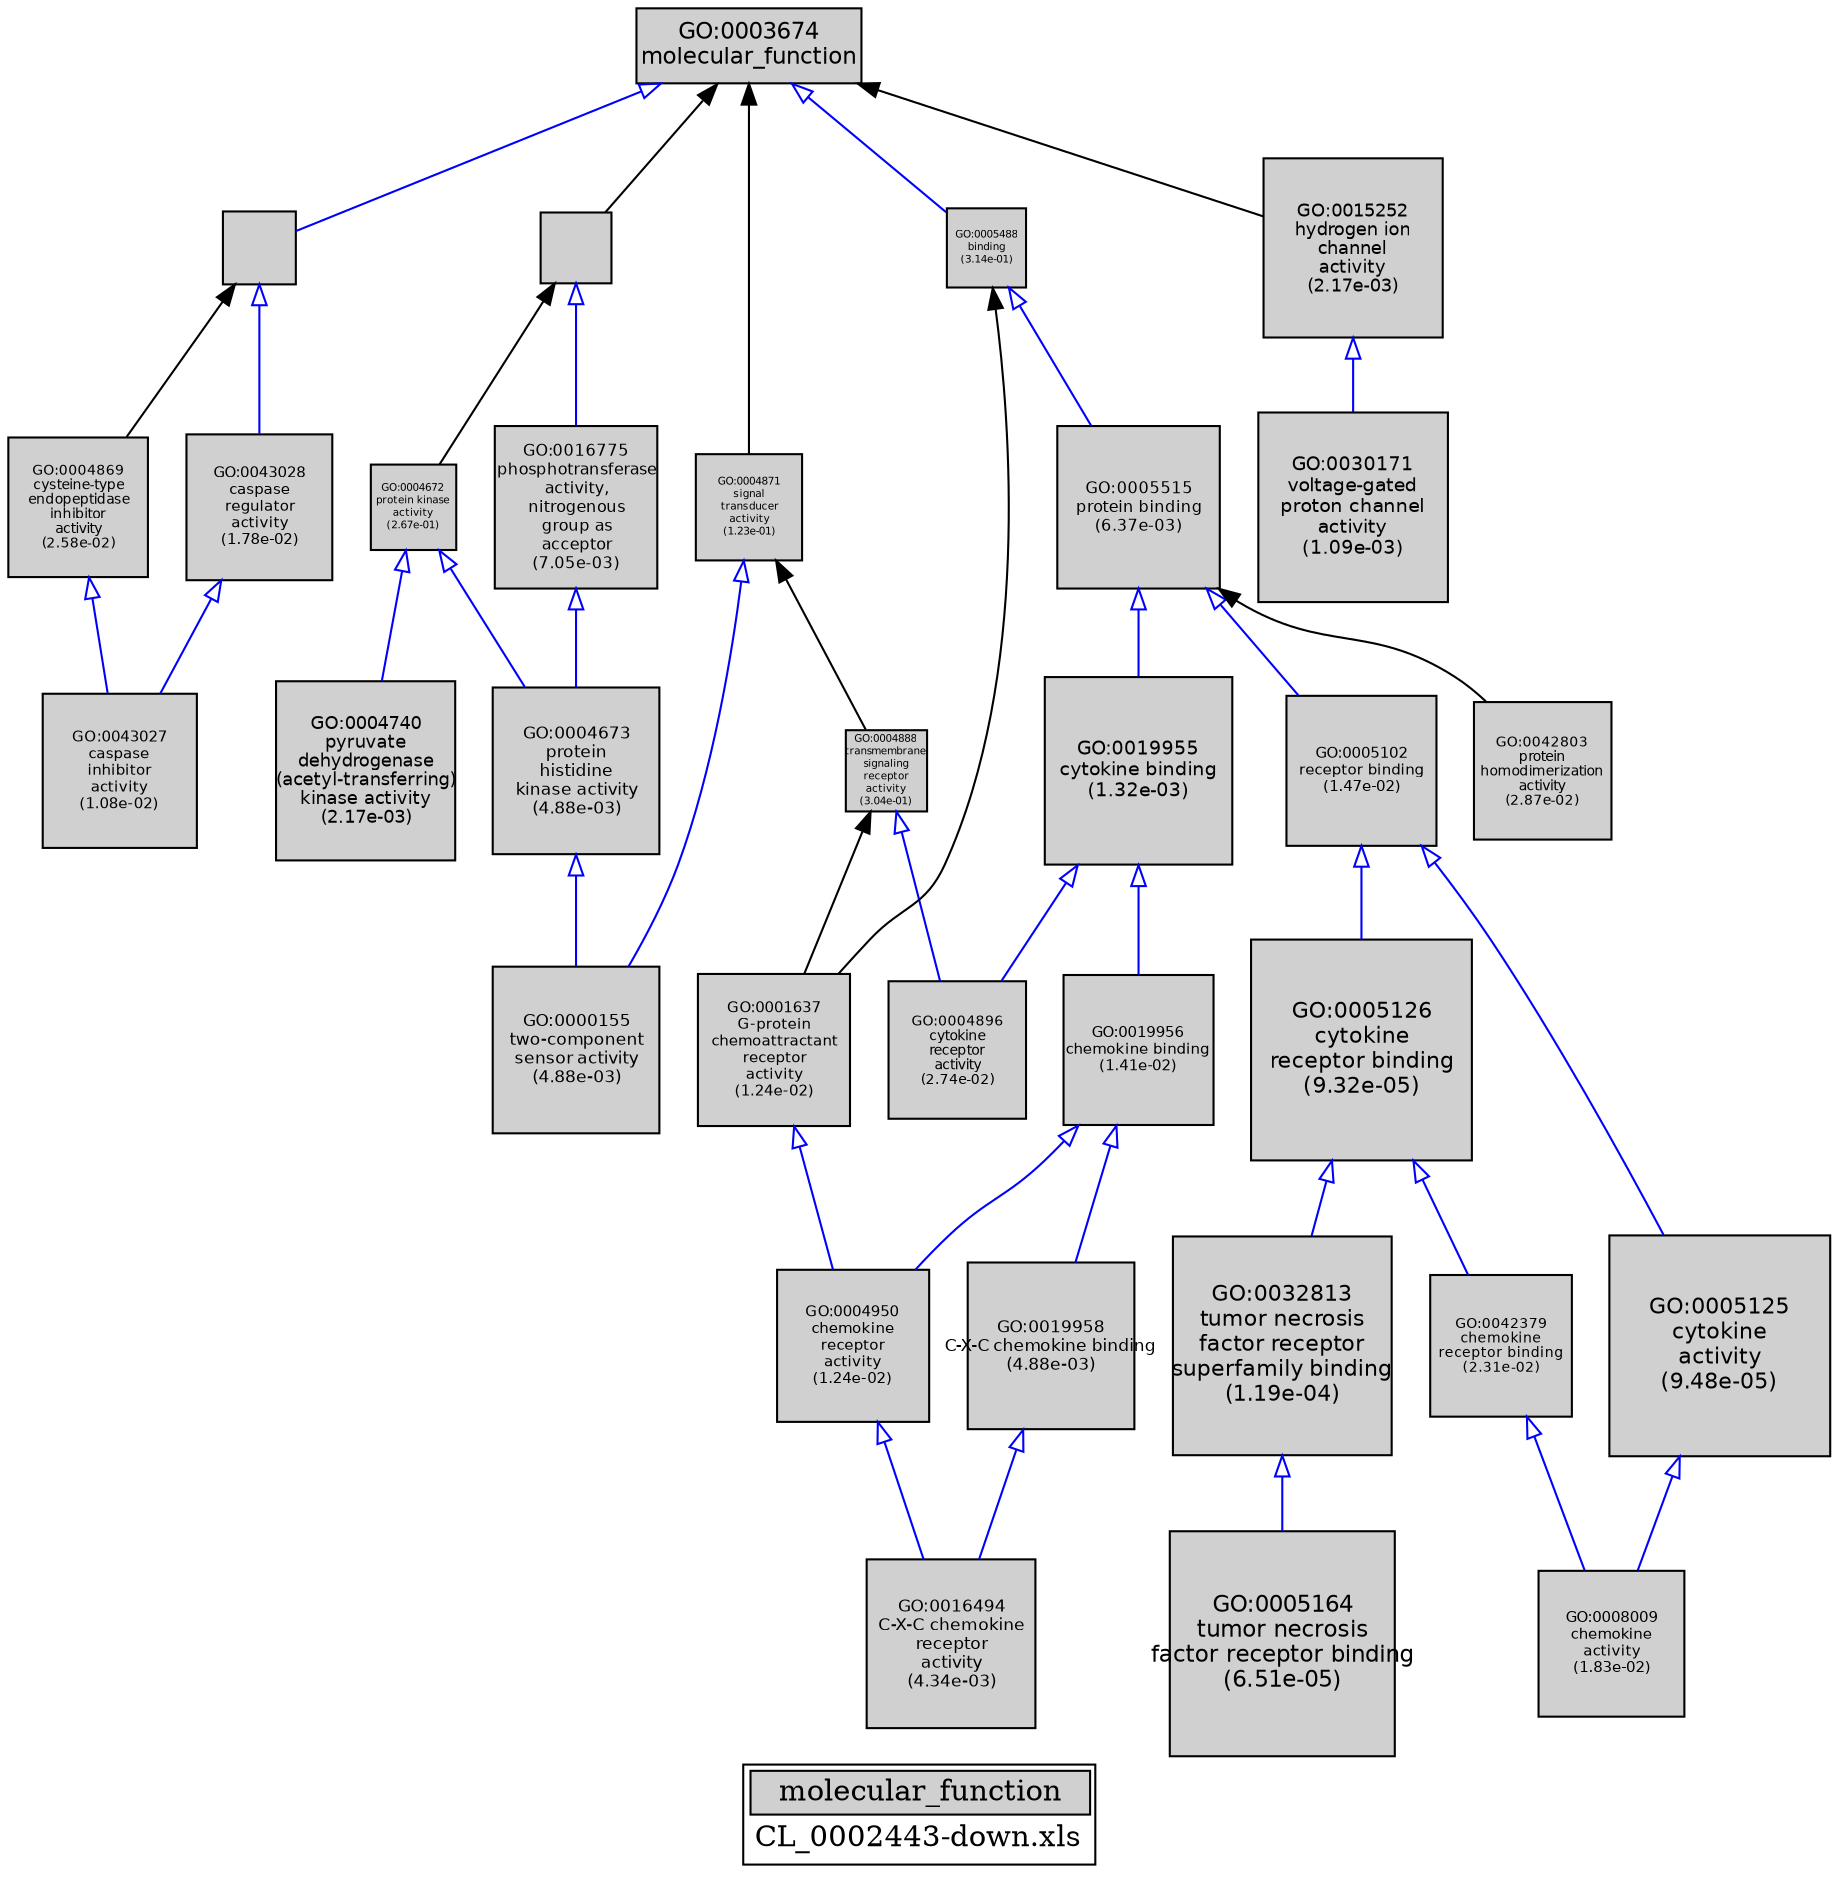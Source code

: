 digraph "molecular_function" {
graph [ bgcolor = "#FFFFFF", label = <<TABLE COLOR="black" BGCOLOR="white"><TR><TD COLSPAN="2" BGCOLOR="#D0D0D0"><FONT COLOR="black">molecular_function</FONT></TD></TR><TR><TD BORDER="0">CL_0002443-down.xls</TD></TR></TABLE>> ];
node [ fontname = "Helvetica" ];

subgraph "nodes" {

node [ style = "filled", fixedsize = "true", width = 1, shape = "box", fontsize = 9, fillcolor = "#D0D0D0", fontcolor = "black", color = "black" ];

"GO:0019955" [ URL = "#GO:0019955", label = <<TABLE BORDER="0"><TR><TD>GO:0019955<BR/>cytokine binding<BR/>(1.32e-03)</TD></TR></TABLE>>, width = 1.24509396533, shape = "box", fontsize = 8.96467655037, height = 1.24509396533 ];
"GO:0030234" [ URL = "#GO:0030234", label = "", width = 0.491302395793, shape = "box", height = 0.491302395793 ];
"GO:0016494" [ URL = "#GO:0016494", label = <<TABLE BORDER="0"><TR><TD>GO:0016494<BR/>C-X-C chemokine<BR/>receptor<BR/>activity<BR/>(4.34e-03)</TD></TR></TABLE>>, width = 1.12867655699, shape = "box", fontsize = 8.12647121034, height = 1.12867655699 ];
"GO:0005102" [ URL = "#GO:0005102", label = <<TABLE BORDER="0"><TR><TD>GO:0005102<BR/>receptor binding<BR/>(1.47e-02)</TD></TR></TABLE>>, width = 0.994887857483, shape = "box", fontsize = 7.16319257388, height = 0.994887857483 ];
"GO:0016775" [ URL = "#GO:0016775", label = <<TABLE BORDER="0"><TR><TD>GO:0016775<BR/>phosphotransferase<BR/>activity,<BR/>nitrogenous<BR/>group as<BR/>acceptor<BR/>(7.05e-03)</TD></TR></TABLE>>, width = 1.07766977354, shape = "box", fontsize = 7.75922236948, height = 1.07766977354 ];
"GO:0004869" [ URL = "#GO:0004869", label = <<TABLE BORDER="0"><TR><TD>GO:0004869<BR/>cysteine-type<BR/>endopeptidase<BR/>inhibitor<BR/>activity<BR/>(2.58e-02)</TD></TR></TABLE>>, width = 0.927242215378, shape = "box", fontsize = 6.67614395072, height = 0.927242215378 ];
"GO:0004871" [ URL = "#GO:0004871", label = <<TABLE BORDER="0"><TR><TD>GO:0004871<BR/>signal<BR/>transducer<BR/>activity<BR/>(1.23e-01)</TD></TR></TABLE>>, width = 0.704603884471, shape = "box", fontsize = 5.07314796819, height = 0.704603884471 ];
"GO:0042803" [ URL = "#GO:0042803", label = <<TABLE BORDER="0"><TR><TD>GO:0042803<BR/>protein<BR/>homodimerization<BR/>activity<BR/>(2.87e-02)</TD></TR></TABLE>>, width = 0.913857660268, shape = "box", fontsize = 6.57977515393, height = 0.913857660268 ];
"GO:0005125" [ URL = "#GO:0005125", label = <<TABLE BORDER="0"><TR><TD>GO:0005125<BR/>cytokine<BR/>activity<BR/>(9.48e-05)</TD></TR></TABLE>>, width = 1.47057238256, shape = "box", fontsize = 10.5881211544, height = 1.47057238256 ];
"GO:0042379" [ URL = "#GO:0042379", label = <<TABLE BORDER="0"><TR><TD>GO:0042379<BR/>chemokine<BR/>receptor binding<BR/>(2.31e-02)</TD></TR></TABLE>>, width = 0.940777589315, shape = "box", fontsize = 6.77359864307, height = 0.940777589315 ];
"GO:0005126" [ URL = "#GO:0005126", label = <<TABLE BORDER="0"><TR><TD>GO:0005126<BR/>cytokine<BR/>receptor binding<BR/>(9.32e-05)</TD></TR></TABLE>>, width = 1.47188684731, shape = "box", fontsize = 10.5975853006, height = 1.47188684731 ];
"GO:0004888" [ URL = "#GO:0004888", label = <<TABLE BORDER="0"><TR><TD>GO:0004888<BR/>transmembrane<BR/>signaling<BR/>receptor<BR/>activity<BR/>(3.04e-01)</TD></TR></TABLE>>, width = 0.535431136051, shape = "box", fontsize = 5.0, height = 0.535431136051 ];
"GO:0001637" [ URL = "#GO:0001637", label = <<TABLE BORDER="0"><TR><TD>GO:0001637<BR/>G-protein<BR/>chemoattractant<BR/>receptor<BR/>activity<BR/>(1.24e-02)</TD></TR></TABLE>>, width = 1.01456891204, shape = "box", fontsize = 7.3048961667, height = 1.01456891204 ];
"GO:0016772" [ URL = "#GO:0016772", label = "", width = 0.47406082794, shape = "box", height = 0.47406082794 ];
"GO:0003674" [ URL = "#GO:0003674", label = <<TABLE BORDER="0"><TR><TD>GO:0003674<BR/>molecular_function</TD></TR></TABLE>>, width = 1.5, shape = "box", fontsize = 10.8 ];
"GO:0043027" [ URL = "#GO:0043027", label = <<TABLE BORDER="0"><TR><TD>GO:0043027<BR/>caspase<BR/>inhibitor<BR/>activity<BR/>(1.08e-02)</TD></TR></TABLE>>, width = 1.03036891809, shape = "box", fontsize = 7.41865621023, height = 1.03036891809 ];
"GO:0019958" [ URL = "#GO:0019958", label = <<TABLE BORDER="0"><TR><TD>GO:0019958<BR/>C-X-C chemokine binding<BR/>(4.88e-03)</TD></TR></TABLE>>, width = 1.11651126309, shape = "box", fontsize = 8.03888109425, height = 1.11651126309 ];
"GO:0005515" [ URL = "#GO:0005515", label = <<TABLE BORDER="0"><TR><TD>GO:0005515<BR/>protein binding<BR/>(6.37e-03)</TD></TR></TABLE>>, width = 1.08851577801, shape = "box", fontsize = 7.83731360168, height = 1.08851577801 ];
"GO:0005164" [ URL = "#GO:0005164", label = <<TABLE BORDER="0"><TR><TD>GO:0005164<BR/>tumor necrosis<BR/>factor receptor binding<BR/>(6.51e-05)</TD></TR></TABLE>>, width = 1.5, shape = "box", fontsize = 10.8, height = 1.5 ];
"GO:0004673" [ URL = "#GO:0004673", label = <<TABLE BORDER="0"><TR><TD>GO:0004673<BR/>protein<BR/>histidine<BR/>kinase activity<BR/>(4.88e-03)</TD></TR></TABLE>>, width = 1.11651126309, shape = "box", fontsize = 8.03888109425, height = 1.11651126309 ];
"GO:0004672" [ URL = "#GO:0004672", label = <<TABLE BORDER="0"><TR><TD>GO:0004672<BR/>protein kinase<BR/>activity<BR/>(2.67e-01)</TD></TR></TABLE>>, width = 0.562951174319, shape = "box", fontsize = 5.0, height = 0.562951174319 ];
"GO:0005488" [ URL = "#GO:0005488", label = <<TABLE BORDER="0"><TR><TD>GO:0005488<BR/>binding<BR/>(3.14e-01)</TD></TR></TABLE>>, width = 0.528639558255, shape = "box", fontsize = 5.0, height = 0.528639558255 ];
"GO:0000155" [ URL = "#GO:0000155", label = <<TABLE BORDER="0"><TR><TD>GO:0000155<BR/>two-component<BR/>sensor activity<BR/>(4.88e-03)</TD></TR></TABLE>>, width = 1.11651126309, shape = "box", fontsize = 8.03888109425, height = 1.11651126309 ];
"GO:0004950" [ URL = "#GO:0004950", label = <<TABLE BORDER="0"><TR><TD>GO:0004950<BR/>chemokine<BR/>receptor<BR/>activity<BR/>(1.24e-02)</TD></TR></TABLE>>, width = 1.01456891204, shape = "box", fontsize = 7.3048961667, height = 1.01456891204 ];
"GO:0019956" [ URL = "#GO:0019956", label = <<TABLE BORDER="0"><TR><TD>GO:0019956<BR/>chemokine binding<BR/>(1.41e-02)</TD></TR></TABLE>>, width = 1.00051352965, shape = "box", fontsize = 7.20369741346, height = 1.00051352965 ];
"GO:0008009" [ URL = "#GO:0008009", label = <<TABLE BORDER="0"><TR><TD>GO:0008009<BR/>chemokine<BR/>activity<BR/>(1.83e-02)</TD></TR></TABLE>>, width = 0.969089277886, shape = "box", fontsize = 6.97744280078, height = 0.969089277886 ];
"GO:0004896" [ URL = "#GO:0004896", label = <<TABLE BORDER="0"><TR><TD>GO:0004896<BR/>cytokine<BR/>receptor<BR/>activity<BR/>(2.74e-02)</TD></TR></TABLE>>, width = 0.919704663985, shape = "box", fontsize = 6.6218735807, height = 0.919704663985 ];
"GO:0032813" [ URL = "#GO:0032813", label = <<TABLE BORDER="0"><TR><TD>GO:0032813<BR/>tumor necrosis<BR/>factor receptor<BR/>superfamily binding<BR/>(1.19e-04)</TD></TR></TABLE>>, width = 1.45226626451, shape = "box", fontsize = 10.4563171044, height = 1.45226626451 ];
"GO:0030171" [ URL = "#GO:0030171", label = <<TABLE BORDER="0"><TR><TD>GO:0030171<BR/>voltage-gated<BR/>proton channel<BR/>activity<BR/>(1.09e-03)</TD></TR></TABLE>>, width = 1.26321226083, shape = "box", fontsize = 9.09512827799, height = 1.26321226083 ];
"GO:0015252" [ URL = "#GO:0015252", label = <<TABLE BORDER="0"><TR><TD>GO:0015252<BR/>hydrogen ion<BR/>channel<BR/>activity<BR/>(2.17e-03)</TD></TR></TABLE>>, width = 1.19781163985, shape = "box", fontsize = 8.62424380693, height = 1.19781163985 ];
"GO:0043028" [ URL = "#GO:0043028", label = <<TABLE BORDER="0"><TR><TD>GO:0043028<BR/>caspase<BR/>regulator<BR/>activity<BR/>(1.78e-02)</TD></TR></TABLE>>, width = 0.972633325614, shape = "box", fontsize = 7.00295994442, height = 0.972633325614 ];
"GO:0004740" [ URL = "#GO:0004740", label = <<TABLE BORDER="0"><TR><TD>GO:0004740<BR/>pyruvate<BR/>dehydrogenase<BR/>(acetyl-transferring)<BR/>kinase activity<BR/>(2.17e-03)</TD></TR></TABLE>>, width = 1.19781163985, shape = "box", fontsize = 8.62424380693, height = 1.19781163985 ];
}
subgraph "edges" {


edge [ dir = "back", weight = 1 ];
subgraph "regulates" {


edge [ color = "cyan", arrowtail = "none" ];
subgraph "positive" {


edge [ color = "green", arrowtail = "vee" ];
}
subgraph "negative" {


edge [ color = "red", arrowtail = "tee" ];
}
}
subgraph "part_of" {


edge [ color = "purple", arrowtail = "diamond", weight = 2.5 ];
}
subgraph "is_a" {


edge [ color = "blue", arrowtail = "empty", weight = 5.0 ];
"GO:0005125" -> "GO:0008009";
"GO:0019956" -> "GO:0004950";
"GO:0019955" -> "GO:0019956";
"GO:0016772" -> "GO:0016775";
"GO:0004871" -> "GO:0000155";
"GO:0005102" -> "GO:0005125";
"GO:0042379" -> "GO:0008009";
"GO:0004672" -> "GO:0004673";
"GO:0019956" -> "GO:0019958";
"GO:0005515" -> "GO:0005102";
"GO:0004888" -> "GO:0004896";
"GO:0005126" -> "GO:0042379";
"GO:0005488" -> "GO:0005515";
"GO:0043028" -> "GO:0043027";
"GO:0019958" -> "GO:0016494";
"GO:0004673" -> "GO:0000155";
"GO:0001637" -> "GO:0004950";
"GO:0003674" -> "GO:0005488";
"GO:0005102" -> "GO:0005126";
"GO:0030234" -> "GO:0043028";
"GO:0003674" -> "GO:0030234";
"GO:0032813" -> "GO:0005164";
"GO:0004869" -> "GO:0043027";
"GO:0005126" -> "GO:0032813";
"GO:0004672" -> "GO:0004740";
"GO:0016775" -> "GO:0004673";
"GO:0005515" -> "GO:0019955";
"GO:0004950" -> "GO:0016494";
"GO:0019955" -> "GO:0004896";
"GO:0015252" -> "GO:0030171";
}
"GO:0030234" -> "GO:0004869";
"GO:0005488" -> "GO:0001637";
"GO:0003674" -> "GO:0015252";
"GO:0004888" -> "GO:0001637";
"GO:0003674" -> "GO:0016772";
"GO:0003674" -> "GO:0004871";
"GO:0004871" -> "GO:0004888";
"GO:0005515" -> "GO:0042803";
"GO:0016772" -> "GO:0004672";
}
}
